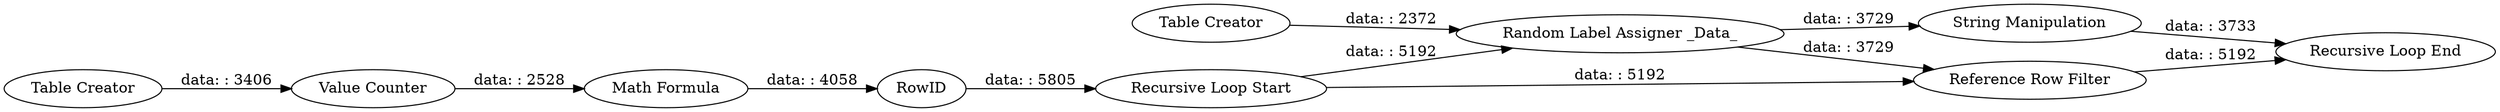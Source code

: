 digraph {
	"-6769564288714008794_84" [label="Reference Row Filter"]
	"-6769564288714008794_82" [label="Table Creator"]
	"-6769564288714008794_76" [label="Table Creator"]
	"-6769564288714008794_86" [label="String Manipulation"]
	"-6769564288714008794_80" [label="Math Formula"]
	"-6769564288714008794_83" [label="Recursive Loop Start"]
	"-6769564288714008794_79" [label="Value Counter"]
	"-6769564288714008794_81" [label=RowID]
	"-6769564288714008794_78" [label="Random Label Assigner _Data_"]
	"-6769564288714008794_85" [label="Recursive Loop End"]
	"-6769564288714008794_86" -> "-6769564288714008794_85" [label="data: : 3733"]
	"-6769564288714008794_76" -> "-6769564288714008794_79" [label="data: : 3406"]
	"-6769564288714008794_81" -> "-6769564288714008794_83" [label="data: : 5805"]
	"-6769564288714008794_80" -> "-6769564288714008794_81" [label="data: : 4058"]
	"-6769564288714008794_84" -> "-6769564288714008794_85" [label="data: : 5192"]
	"-6769564288714008794_83" -> "-6769564288714008794_78" [label="data: : 5192"]
	"-6769564288714008794_78" -> "-6769564288714008794_86" [label="data: : 3729"]
	"-6769564288714008794_83" -> "-6769564288714008794_84" [label="data: : 5192"]
	"-6769564288714008794_78" -> "-6769564288714008794_84" [label="data: : 3729"]
	"-6769564288714008794_79" -> "-6769564288714008794_80" [label="data: : 2528"]
	"-6769564288714008794_82" -> "-6769564288714008794_78" [label="data: : 2372"]
	rankdir=LR
}
